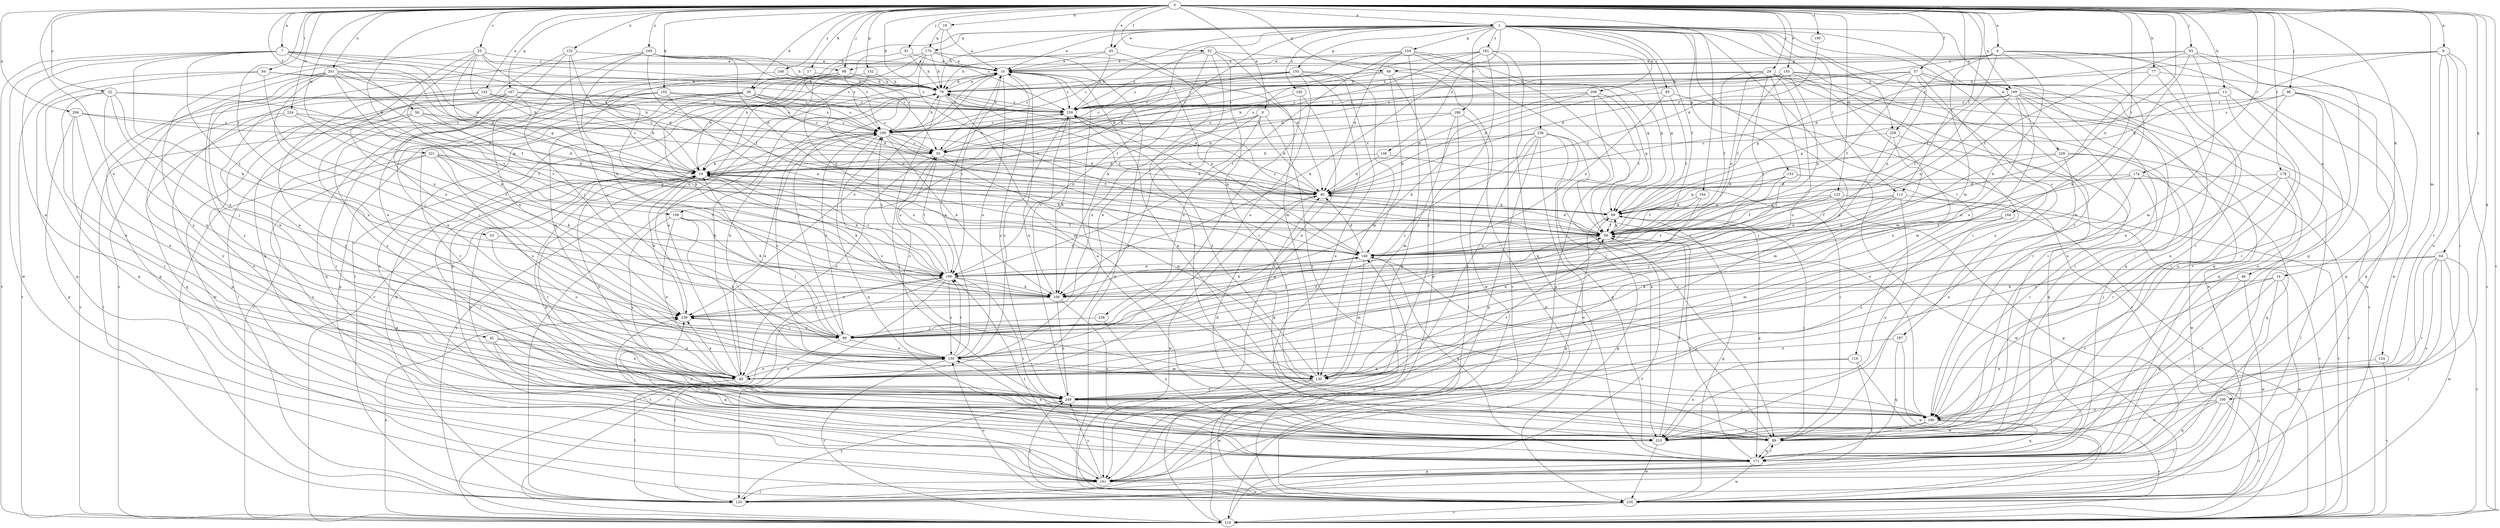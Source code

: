 strict digraph  {
0;
1;
4;
7;
8;
9;
10;
13;
14;
17;
18;
19;
22;
25;
29;
30;
38;
40;
42;
45;
46;
49;
52;
53;
56;
57;
59;
64;
68;
69;
77;
79;
84;
85;
89;
91;
93;
96;
98;
99;
100;
102;
108;
109;
113;
116;
120;
123;
124;
130;
132;
140;
142;
145;
146;
150;
152;
153;
154;
155;
161;
164;
167;
169;
170;
171;
174;
178;
180;
181;
182;
186;
187;
190;
194;
195;
199;
201;
206;
208;
210;
219;
221;
224;
228;
230;
236;
238;
239;
245;
246;
249;
258;
259;
0 -> 1  [label=a];
0 -> 4  [label=a];
0 -> 7  [label=a];
0 -> 8  [label=a];
0 -> 9  [label=a];
0 -> 13  [label=b];
0 -> 14  [label=b];
0 -> 17  [label=b];
0 -> 18  [label=b];
0 -> 22  [label=c];
0 -> 25  [label=c];
0 -> 29  [label=c];
0 -> 38  [label=d];
0 -> 42  [label=e];
0 -> 45  [label=e];
0 -> 52  [label=f];
0 -> 53  [label=f];
0 -> 56  [label=f];
0 -> 57  [label=f];
0 -> 64  [label=g];
0 -> 68  [label=g];
0 -> 77  [label=h];
0 -> 79  [label=h];
0 -> 84  [label=i];
0 -> 91  [label=j];
0 -> 93  [label=j];
0 -> 96  [label=j];
0 -> 98  [label=j];
0 -> 100  [label=k];
0 -> 102  [label=k];
0 -> 108  [label=k];
0 -> 113  [label=l];
0 -> 123  [label=m];
0 -> 124  [label=m];
0 -> 130  [label=m];
0 -> 132  [label=n];
0 -> 140  [label=n];
0 -> 142  [label=o];
0 -> 145  [label=o];
0 -> 152  [label=p];
0 -> 164  [label=q];
0 -> 167  [label=q];
0 -> 169  [label=q];
0 -> 174  [label=r];
0 -> 178  [label=r];
0 -> 194  [label=t];
0 -> 195  [label=t];
0 -> 201  [label=u];
0 -> 206  [label=u];
0 -> 219  [label=v];
0 -> 221  [label=w];
0 -> 224  [label=w];
0 -> 245  [label=y];
0 -> 246  [label=y];
1 -> 10  [label=a];
1 -> 30  [label=c];
1 -> 38  [label=d];
1 -> 45  [label=e];
1 -> 59  [label=f];
1 -> 79  [label=h];
1 -> 85  [label=i];
1 -> 89  [label=i];
1 -> 108  [label=k];
1 -> 113  [label=l];
1 -> 116  [label=l];
1 -> 146  [label=o];
1 -> 153  [label=p];
1 -> 154  [label=p];
1 -> 155  [label=p];
1 -> 169  [label=q];
1 -> 170  [label=q];
1 -> 180  [label=r];
1 -> 181  [label=s];
1 -> 182  [label=s];
1 -> 186  [label=s];
1 -> 187  [label=s];
1 -> 199  [label=t];
1 -> 208  [label=u];
1 -> 228  [label=w];
1 -> 236  [label=x];
1 -> 249  [label=y];
1 -> 258  [label=z];
4 -> 40  [label=d];
4 -> 46  [label=e];
4 -> 59  [label=f];
4 -> 68  [label=g];
4 -> 89  [label=i];
4 -> 109  [label=k];
4 -> 130  [label=m];
4 -> 258  [label=z];
7 -> 19  [label=b];
7 -> 30  [label=c];
7 -> 40  [label=d];
7 -> 49  [label=e];
7 -> 98  [label=j];
7 -> 109  [label=k];
7 -> 190  [label=s];
7 -> 199  [label=t];
7 -> 219  [label=v];
7 -> 230  [label=w];
8 -> 40  [label=d];
8 -> 49  [label=e];
8 -> 180  [label=r];
8 -> 190  [label=s];
8 -> 238  [label=x];
8 -> 239  [label=x];
9 -> 40  [label=d];
9 -> 69  [label=g];
9 -> 89  [label=i];
9 -> 98  [label=j];
9 -> 180  [label=r];
9 -> 210  [label=u];
9 -> 219  [label=v];
10 -> 79  [label=h];
10 -> 140  [label=n];
10 -> 150  [label=o];
10 -> 190  [label=s];
10 -> 199  [label=t];
10 -> 219  [label=v];
10 -> 239  [label=x];
10 -> 249  [label=y];
10 -> 259  [label=z];
13 -> 69  [label=g];
13 -> 89  [label=i];
13 -> 210  [label=u];
13 -> 259  [label=z];
14 -> 89  [label=i];
14 -> 109  [label=k];
14 -> 120  [label=l];
14 -> 180  [label=r];
14 -> 230  [label=w];
17 -> 79  [label=h];
17 -> 109  [label=k];
18 -> 10  [label=a];
18 -> 170  [label=q];
18 -> 259  [label=z];
19 -> 40  [label=d];
19 -> 89  [label=i];
19 -> 109  [label=k];
19 -> 140  [label=n];
19 -> 161  [label=p];
19 -> 180  [label=r];
19 -> 199  [label=t];
19 -> 249  [label=y];
22 -> 49  [label=e];
22 -> 69  [label=g];
22 -> 99  [label=j];
22 -> 150  [label=o];
22 -> 171  [label=q];
22 -> 239  [label=x];
22 -> 259  [label=z];
25 -> 10  [label=a];
25 -> 19  [label=b];
25 -> 40  [label=d];
25 -> 69  [label=g];
25 -> 190  [label=s];
25 -> 199  [label=t];
25 -> 239  [label=x];
25 -> 249  [label=y];
29 -> 59  [label=f];
29 -> 79  [label=h];
29 -> 89  [label=i];
29 -> 99  [label=j];
29 -> 140  [label=n];
29 -> 150  [label=o];
29 -> 171  [label=q];
29 -> 190  [label=s];
29 -> 199  [label=t];
29 -> 230  [label=w];
30 -> 19  [label=b];
30 -> 40  [label=d];
30 -> 49  [label=e];
30 -> 130  [label=m];
30 -> 199  [label=t];
30 -> 259  [label=z];
38 -> 30  [label=c];
38 -> 40  [label=d];
38 -> 161  [label=p];
38 -> 180  [label=r];
38 -> 190  [label=s];
38 -> 210  [label=u];
38 -> 219  [label=v];
38 -> 259  [label=z];
40 -> 69  [label=g];
40 -> 79  [label=h];
40 -> 230  [label=w];
42 -> 49  [label=e];
42 -> 89  [label=i];
42 -> 150  [label=o];
42 -> 171  [label=q];
45 -> 10  [label=a];
45 -> 79  [label=h];
45 -> 89  [label=i];
45 -> 259  [label=z];
46 -> 109  [label=k];
46 -> 171  [label=q];
46 -> 230  [label=w];
49 -> 10  [label=a];
49 -> 79  [label=h];
49 -> 120  [label=l];
49 -> 150  [label=o];
49 -> 239  [label=x];
52 -> 10  [label=a];
52 -> 49  [label=e];
52 -> 69  [label=g];
52 -> 109  [label=k];
52 -> 130  [label=m];
52 -> 180  [label=r];
52 -> 259  [label=z];
53 -> 140  [label=n];
53 -> 150  [label=o];
56 -> 30  [label=c];
56 -> 40  [label=d];
56 -> 120  [label=l];
56 -> 190  [label=s];
56 -> 239  [label=x];
57 -> 59  [label=f];
57 -> 69  [label=g];
57 -> 79  [label=h];
57 -> 89  [label=i];
57 -> 140  [label=n];
57 -> 190  [label=s];
57 -> 230  [label=w];
57 -> 249  [label=y];
59 -> 19  [label=b];
59 -> 40  [label=d];
59 -> 69  [label=g];
59 -> 99  [label=j];
59 -> 140  [label=n];
59 -> 259  [label=z];
64 -> 99  [label=j];
64 -> 120  [label=l];
64 -> 180  [label=r];
64 -> 199  [label=t];
64 -> 210  [label=u];
64 -> 219  [label=v];
64 -> 230  [label=w];
68 -> 19  [label=b];
68 -> 79  [label=h];
68 -> 140  [label=n];
68 -> 161  [label=p];
68 -> 230  [label=w];
68 -> 259  [label=z];
69 -> 59  [label=f];
69 -> 89  [label=i];
69 -> 161  [label=p];
69 -> 171  [label=q];
77 -> 79  [label=h];
77 -> 150  [label=o];
77 -> 161  [label=p];
77 -> 210  [label=u];
79 -> 10  [label=a];
79 -> 59  [label=f];
79 -> 89  [label=i];
79 -> 99  [label=j];
79 -> 130  [label=m];
79 -> 259  [label=z];
84 -> 79  [label=h];
84 -> 161  [label=p];
84 -> 219  [label=v];
84 -> 239  [label=x];
84 -> 259  [label=z];
85 -> 59  [label=f];
85 -> 140  [label=n];
85 -> 219  [label=v];
85 -> 259  [label=z];
89 -> 10  [label=a];
89 -> 19  [label=b];
89 -> 40  [label=d];
89 -> 171  [label=q];
91 -> 10  [label=a];
91 -> 19  [label=b];
91 -> 79  [label=h];
93 -> 10  [label=a];
93 -> 59  [label=f];
93 -> 130  [label=m];
93 -> 171  [label=q];
93 -> 230  [label=w];
93 -> 239  [label=x];
93 -> 259  [label=z];
96 -> 49  [label=e];
96 -> 171  [label=q];
96 -> 180  [label=r];
96 -> 190  [label=s];
96 -> 210  [label=u];
96 -> 259  [label=z];
98 -> 19  [label=b];
98 -> 49  [label=e];
98 -> 79  [label=h];
98 -> 130  [label=m];
98 -> 140  [label=n];
98 -> 190  [label=s];
99 -> 19  [label=b];
99 -> 59  [label=f];
99 -> 120  [label=l];
99 -> 150  [label=o];
99 -> 190  [label=s];
99 -> 239  [label=x];
100 -> 120  [label=l];
100 -> 171  [label=q];
100 -> 180  [label=r];
100 -> 210  [label=u];
100 -> 219  [label=v];
102 -> 30  [label=c];
102 -> 89  [label=i];
102 -> 120  [label=l];
102 -> 140  [label=n];
102 -> 171  [label=q];
102 -> 190  [label=s];
102 -> 259  [label=z];
108 -> 49  [label=e];
108 -> 59  [label=f];
108 -> 99  [label=j];
108 -> 150  [label=o];
108 -> 249  [label=y];
109 -> 210  [label=u];
109 -> 239  [label=x];
109 -> 249  [label=y];
109 -> 259  [label=z];
113 -> 59  [label=f];
113 -> 69  [label=g];
113 -> 99  [label=j];
113 -> 140  [label=n];
113 -> 210  [label=u];
113 -> 219  [label=v];
116 -> 49  [label=e];
116 -> 120  [label=l];
116 -> 210  [label=u];
116 -> 230  [label=w];
120 -> 79  [label=h];
120 -> 249  [label=y];
123 -> 59  [label=f];
123 -> 69  [label=g];
123 -> 161  [label=p];
123 -> 199  [label=t];
123 -> 219  [label=v];
124 -> 49  [label=e];
124 -> 219  [label=v];
130 -> 79  [label=h];
130 -> 190  [label=s];
130 -> 219  [label=v];
130 -> 230  [label=w];
130 -> 249  [label=y];
130 -> 259  [label=z];
132 -> 10  [label=a];
132 -> 19  [label=b];
132 -> 49  [label=e];
132 -> 99  [label=j];
132 -> 171  [label=q];
140 -> 40  [label=d];
140 -> 89  [label=i];
140 -> 109  [label=k];
140 -> 130  [label=m];
140 -> 199  [label=t];
142 -> 19  [label=b];
142 -> 30  [label=c];
142 -> 161  [label=p];
142 -> 219  [label=v];
142 -> 249  [label=y];
142 -> 259  [label=z];
145 -> 19  [label=b];
145 -> 40  [label=d];
145 -> 59  [label=f];
145 -> 79  [label=h];
145 -> 130  [label=m];
145 -> 140  [label=n];
145 -> 171  [label=q];
145 -> 190  [label=s];
145 -> 210  [label=u];
146 -> 19  [label=b];
146 -> 40  [label=d];
146 -> 89  [label=i];
150 -> 10  [label=a];
150 -> 30  [label=c];
150 -> 49  [label=e];
150 -> 130  [label=m];
150 -> 190  [label=s];
150 -> 199  [label=t];
150 -> 219  [label=v];
152 -> 79  [label=h];
152 -> 140  [label=n];
152 -> 199  [label=t];
153 -> 40  [label=d];
153 -> 69  [label=g];
153 -> 99  [label=j];
153 -> 219  [label=v];
153 -> 230  [label=w];
154 -> 10  [label=a];
154 -> 30  [label=c];
154 -> 40  [label=d];
154 -> 59  [label=f];
154 -> 69  [label=g];
154 -> 161  [label=p];
154 -> 180  [label=r];
154 -> 199  [label=t];
155 -> 30  [label=c];
155 -> 79  [label=h];
155 -> 130  [label=m];
155 -> 150  [label=o];
155 -> 161  [label=p];
155 -> 190  [label=s];
155 -> 210  [label=u];
155 -> 259  [label=z];
161 -> 69  [label=g];
161 -> 120  [label=l];
161 -> 199  [label=t];
161 -> 230  [label=w];
161 -> 249  [label=y];
164 -> 49  [label=e];
164 -> 59  [label=f];
164 -> 69  [label=g];
167 -> 99  [label=j];
167 -> 190  [label=s];
167 -> 210  [label=u];
167 -> 230  [label=w];
167 -> 239  [label=x];
167 -> 249  [label=y];
167 -> 259  [label=z];
169 -> 49  [label=e];
169 -> 59  [label=f];
169 -> 89  [label=i];
169 -> 130  [label=m];
169 -> 140  [label=n];
169 -> 171  [label=q];
169 -> 180  [label=r];
169 -> 190  [label=s];
169 -> 219  [label=v];
169 -> 259  [label=z];
170 -> 10  [label=a];
170 -> 40  [label=d];
170 -> 79  [label=h];
170 -> 120  [label=l];
170 -> 140  [label=n];
170 -> 161  [label=p];
170 -> 230  [label=w];
170 -> 239  [label=x];
171 -> 59  [label=f];
171 -> 89  [label=i];
171 -> 140  [label=n];
171 -> 161  [label=p];
171 -> 230  [label=w];
171 -> 239  [label=x];
174 -> 40  [label=d];
174 -> 49  [label=e];
174 -> 140  [label=n];
174 -> 171  [label=q];
174 -> 180  [label=r];
178 -> 40  [label=d];
178 -> 89  [label=i];
178 -> 120  [label=l];
178 -> 180  [label=r];
178 -> 249  [label=y];
180 -> 10  [label=a];
180 -> 89  [label=i];
180 -> 171  [label=q];
180 -> 210  [label=u];
180 -> 219  [label=v];
181 -> 10  [label=a];
181 -> 19  [label=b];
181 -> 30  [label=c];
181 -> 69  [label=g];
181 -> 109  [label=k];
181 -> 171  [label=q];
181 -> 219  [label=v];
181 -> 249  [label=y];
182 -> 49  [label=e];
182 -> 99  [label=j];
182 -> 259  [label=z];
186 -> 19  [label=b];
186 -> 120  [label=l];
186 -> 130  [label=m];
186 -> 190  [label=s];
186 -> 230  [label=w];
187 -> 150  [label=o];
187 -> 171  [label=q];
187 -> 230  [label=w];
190 -> 30  [label=c];
190 -> 40  [label=d];
190 -> 49  [label=e];
190 -> 59  [label=f];
190 -> 79  [label=h];
190 -> 109  [label=k];
190 -> 120  [label=l];
190 -> 171  [label=q];
194 -> 59  [label=f];
194 -> 130  [label=m];
194 -> 249  [label=y];
195 -> 40  [label=d];
199 -> 19  [label=b];
199 -> 30  [label=c];
199 -> 89  [label=i];
199 -> 109  [label=k];
199 -> 120  [label=l];
199 -> 140  [label=n];
199 -> 150  [label=o];
199 -> 190  [label=s];
199 -> 219  [label=v];
199 -> 239  [label=x];
201 -> 19  [label=b];
201 -> 49  [label=e];
201 -> 59  [label=f];
201 -> 79  [label=h];
201 -> 99  [label=j];
201 -> 109  [label=k];
201 -> 161  [label=p];
201 -> 199  [label=t];
201 -> 249  [label=y];
206 -> 19  [label=b];
206 -> 49  [label=e];
206 -> 161  [label=p];
206 -> 180  [label=r];
206 -> 190  [label=s];
208 -> 40  [label=d];
208 -> 59  [label=f];
208 -> 69  [label=g];
208 -> 109  [label=k];
208 -> 161  [label=p];
208 -> 259  [label=z];
210 -> 19  [label=b];
210 -> 40  [label=d];
210 -> 59  [label=f];
210 -> 150  [label=o];
210 -> 230  [label=w];
210 -> 239  [label=x];
219 -> 59  [label=f];
219 -> 140  [label=n];
219 -> 190  [label=s];
219 -> 199  [label=t];
219 -> 239  [label=x];
221 -> 19  [label=b];
221 -> 69  [label=g];
221 -> 109  [label=k];
221 -> 120  [label=l];
221 -> 150  [label=o];
221 -> 199  [label=t];
221 -> 210  [label=u];
224 -> 59  [label=f];
224 -> 171  [label=q];
224 -> 190  [label=s];
224 -> 199  [label=t];
224 -> 249  [label=y];
228 -> 19  [label=b];
228 -> 109  [label=k];
228 -> 210  [label=u];
228 -> 219  [label=v];
228 -> 230  [label=w];
230 -> 69  [label=g];
230 -> 150  [label=o];
230 -> 219  [label=v];
230 -> 249  [label=y];
236 -> 19  [label=b];
236 -> 30  [label=c];
236 -> 89  [label=i];
236 -> 99  [label=j];
236 -> 161  [label=p];
236 -> 171  [label=q];
236 -> 210  [label=u];
236 -> 230  [label=w];
236 -> 249  [label=y];
238 -> 99  [label=j];
238 -> 210  [label=u];
239 -> 19  [label=b];
239 -> 99  [label=j];
245 -> 10  [label=a];
245 -> 30  [label=c];
245 -> 40  [label=d];
245 -> 59  [label=f];
245 -> 79  [label=h];
245 -> 99  [label=j];
245 -> 109  [label=k];
245 -> 219  [label=v];
246 -> 49  [label=e];
246 -> 79  [label=h];
246 -> 259  [label=z];
249 -> 10  [label=a];
249 -> 59  [label=f];
249 -> 180  [label=r];
258 -> 30  [label=c];
258 -> 99  [label=j];
258 -> 130  [label=m];
258 -> 171  [label=q];
259 -> 79  [label=h];
259 -> 109  [label=k];
259 -> 140  [label=n];
259 -> 150  [label=o];
259 -> 190  [label=s];
}
